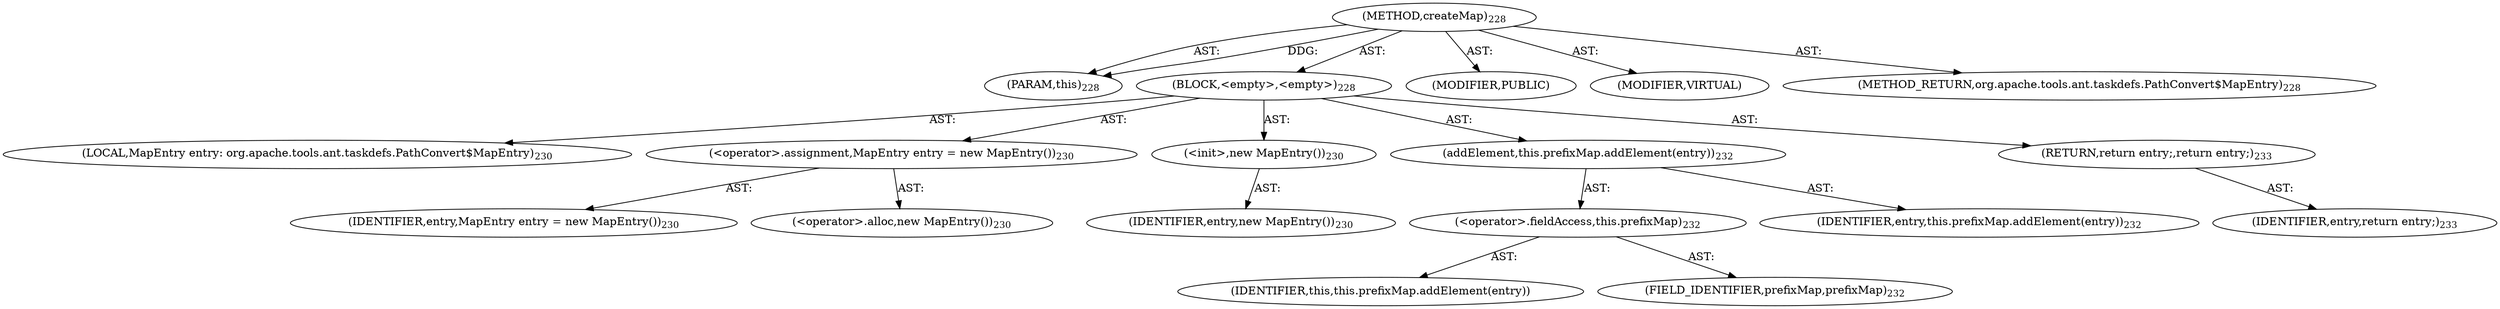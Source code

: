 digraph "createMap" {  
"111669149704" [label = <(METHOD,createMap)<SUB>228</SUB>> ]
"115964117008" [label = <(PARAM,this)<SUB>228</SUB>> ]
"25769803791" [label = <(BLOCK,&lt;empty&gt;,&lt;empty&gt;)<SUB>228</SUB>> ]
"94489280516" [label = <(LOCAL,MapEntry entry: org.apache.tools.ant.taskdefs.PathConvert$MapEntry)<SUB>230</SUB>> ]
"30064771156" [label = <(&lt;operator&gt;.assignment,MapEntry entry = new MapEntry())<SUB>230</SUB>> ]
"68719476802" [label = <(IDENTIFIER,entry,MapEntry entry = new MapEntry())<SUB>230</SUB>> ]
"30064771157" [label = <(&lt;operator&gt;.alloc,new MapEntry())<SUB>230</SUB>> ]
"30064771158" [label = <(&lt;init&gt;,new MapEntry())<SUB>230</SUB>> ]
"68719476803" [label = <(IDENTIFIER,entry,new MapEntry())<SUB>230</SUB>> ]
"30064771159" [label = <(addElement,this.prefixMap.addElement(entry))<SUB>232</SUB>> ]
"30064771160" [label = <(&lt;operator&gt;.fieldAccess,this.prefixMap)<SUB>232</SUB>> ]
"68719476804" [label = <(IDENTIFIER,this,this.prefixMap.addElement(entry))> ]
"55834574880" [label = <(FIELD_IDENTIFIER,prefixMap,prefixMap)<SUB>232</SUB>> ]
"68719476805" [label = <(IDENTIFIER,entry,this.prefixMap.addElement(entry))<SUB>232</SUB>> ]
"146028888067" [label = <(RETURN,return entry;,return entry;)<SUB>233</SUB>> ]
"68719476806" [label = <(IDENTIFIER,entry,return entry;)<SUB>233</SUB>> ]
"133143986206" [label = <(MODIFIER,PUBLIC)> ]
"133143986207" [label = <(MODIFIER,VIRTUAL)> ]
"128849018888" [label = <(METHOD_RETURN,org.apache.tools.ant.taskdefs.PathConvert$MapEntry)<SUB>228</SUB>> ]
  "111669149704" -> "115964117008"  [ label = "AST: "] 
  "111669149704" -> "25769803791"  [ label = "AST: "] 
  "111669149704" -> "133143986206"  [ label = "AST: "] 
  "111669149704" -> "133143986207"  [ label = "AST: "] 
  "111669149704" -> "128849018888"  [ label = "AST: "] 
  "25769803791" -> "94489280516"  [ label = "AST: "] 
  "25769803791" -> "30064771156"  [ label = "AST: "] 
  "25769803791" -> "30064771158"  [ label = "AST: "] 
  "25769803791" -> "30064771159"  [ label = "AST: "] 
  "25769803791" -> "146028888067"  [ label = "AST: "] 
  "30064771156" -> "68719476802"  [ label = "AST: "] 
  "30064771156" -> "30064771157"  [ label = "AST: "] 
  "30064771158" -> "68719476803"  [ label = "AST: "] 
  "30064771159" -> "30064771160"  [ label = "AST: "] 
  "30064771159" -> "68719476805"  [ label = "AST: "] 
  "30064771160" -> "68719476804"  [ label = "AST: "] 
  "30064771160" -> "55834574880"  [ label = "AST: "] 
  "146028888067" -> "68719476806"  [ label = "AST: "] 
  "111669149704" -> "115964117008"  [ label = "DDG: "] 
}
